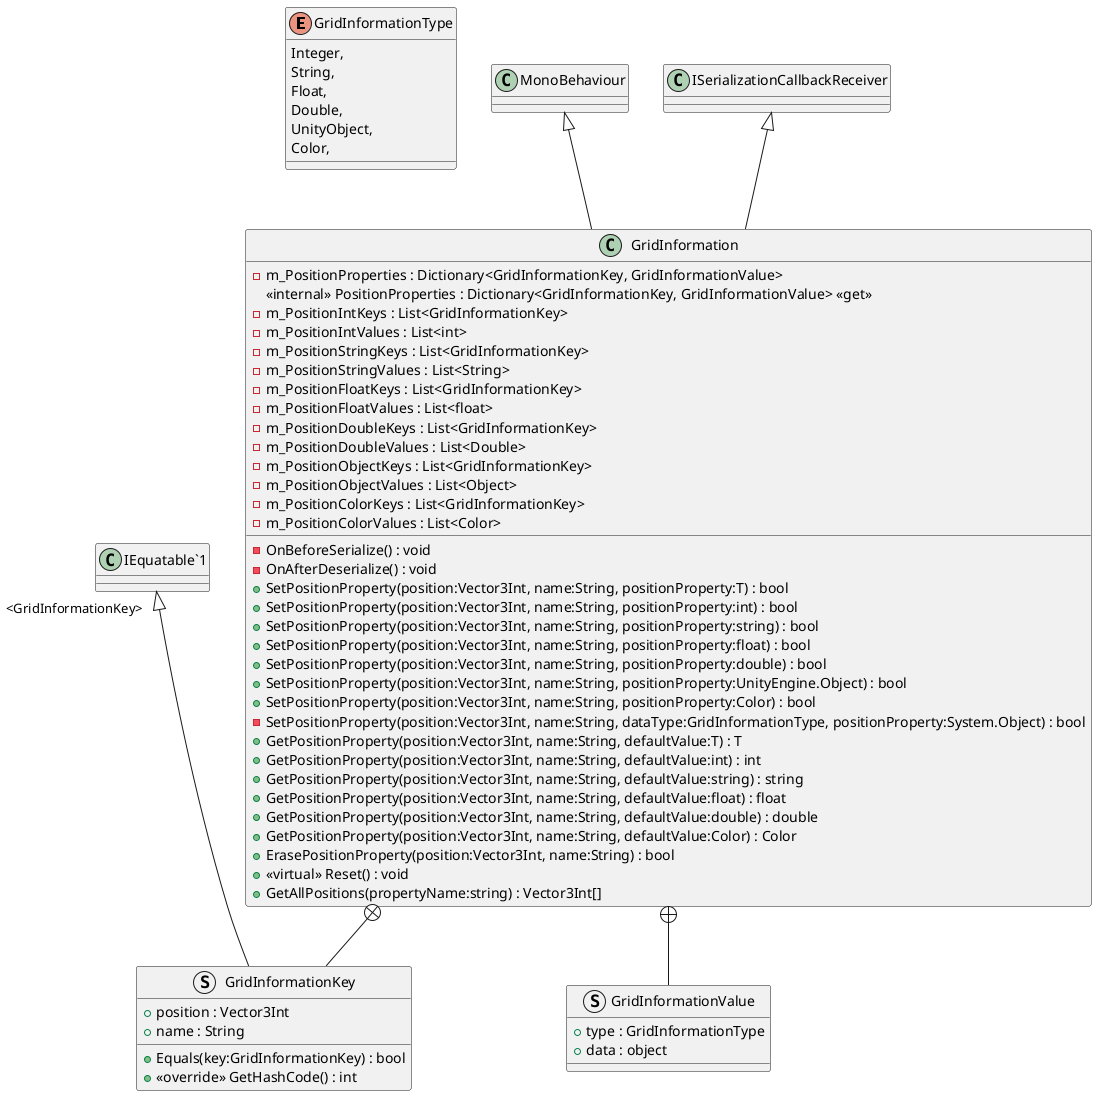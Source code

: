 @startuml
enum GridInformationType {
    Integer,
    String,
    Float,
    Double,
    UnityObject,
    Color,
}
class GridInformation {
    - m_PositionProperties : Dictionary<GridInformationKey, GridInformationValue>
    <<internal>> PositionProperties : Dictionary<GridInformationKey, GridInformationValue> <<get>>
    - m_PositionIntKeys : List<GridInformationKey>
    - m_PositionIntValues : List<int>
    - m_PositionStringKeys : List<GridInformationKey>
    - m_PositionStringValues : List<String>
    - m_PositionFloatKeys : List<GridInformationKey>
    - m_PositionFloatValues : List<float>
    - m_PositionDoubleKeys : List<GridInformationKey>
    - m_PositionDoubleValues : List<Double>
    - m_PositionObjectKeys : List<GridInformationKey>
    - m_PositionObjectValues : List<Object>
    - m_PositionColorKeys : List<GridInformationKey>
    - m_PositionColorValues : List<Color>
    - OnBeforeSerialize() : void
    - OnAfterDeserialize() : void
    + SetPositionProperty(position:Vector3Int, name:String, positionProperty:T) : bool
    + SetPositionProperty(position:Vector3Int, name:String, positionProperty:int) : bool
    + SetPositionProperty(position:Vector3Int, name:String, positionProperty:string) : bool
    + SetPositionProperty(position:Vector3Int, name:String, positionProperty:float) : bool
    + SetPositionProperty(position:Vector3Int, name:String, positionProperty:double) : bool
    + SetPositionProperty(position:Vector3Int, name:String, positionProperty:UnityEngine.Object) : bool
    + SetPositionProperty(position:Vector3Int, name:String, positionProperty:Color) : bool
    - SetPositionProperty(position:Vector3Int, name:String, dataType:GridInformationType, positionProperty:System.Object) : bool
    + GetPositionProperty(position:Vector3Int, name:String, defaultValue:T) : T
    + GetPositionProperty(position:Vector3Int, name:String, defaultValue:int) : int
    + GetPositionProperty(position:Vector3Int, name:String, defaultValue:string) : string
    + GetPositionProperty(position:Vector3Int, name:String, defaultValue:float) : float
    + GetPositionProperty(position:Vector3Int, name:String, defaultValue:double) : double
    + GetPositionProperty(position:Vector3Int, name:String, defaultValue:Color) : Color
    + ErasePositionProperty(position:Vector3Int, name:String) : bool
    + <<virtual>> Reset() : void
    + GetAllPositions(propertyName:string) : Vector3Int[]
}
struct GridInformationValue {
    + type : GridInformationType
    + data : object
}
struct GridInformationKey {
    + position : Vector3Int
    + name : String
    + Equals(key:GridInformationKey) : bool
    + <<override>> GetHashCode() : int
}
MonoBehaviour <|-- GridInformation
ISerializationCallbackReceiver <|-- GridInformation
GridInformation +-- GridInformationValue
GridInformation +-- GridInformationKey
"IEquatable`1" "<GridInformationKey>" <|-- GridInformationKey
@enduml
